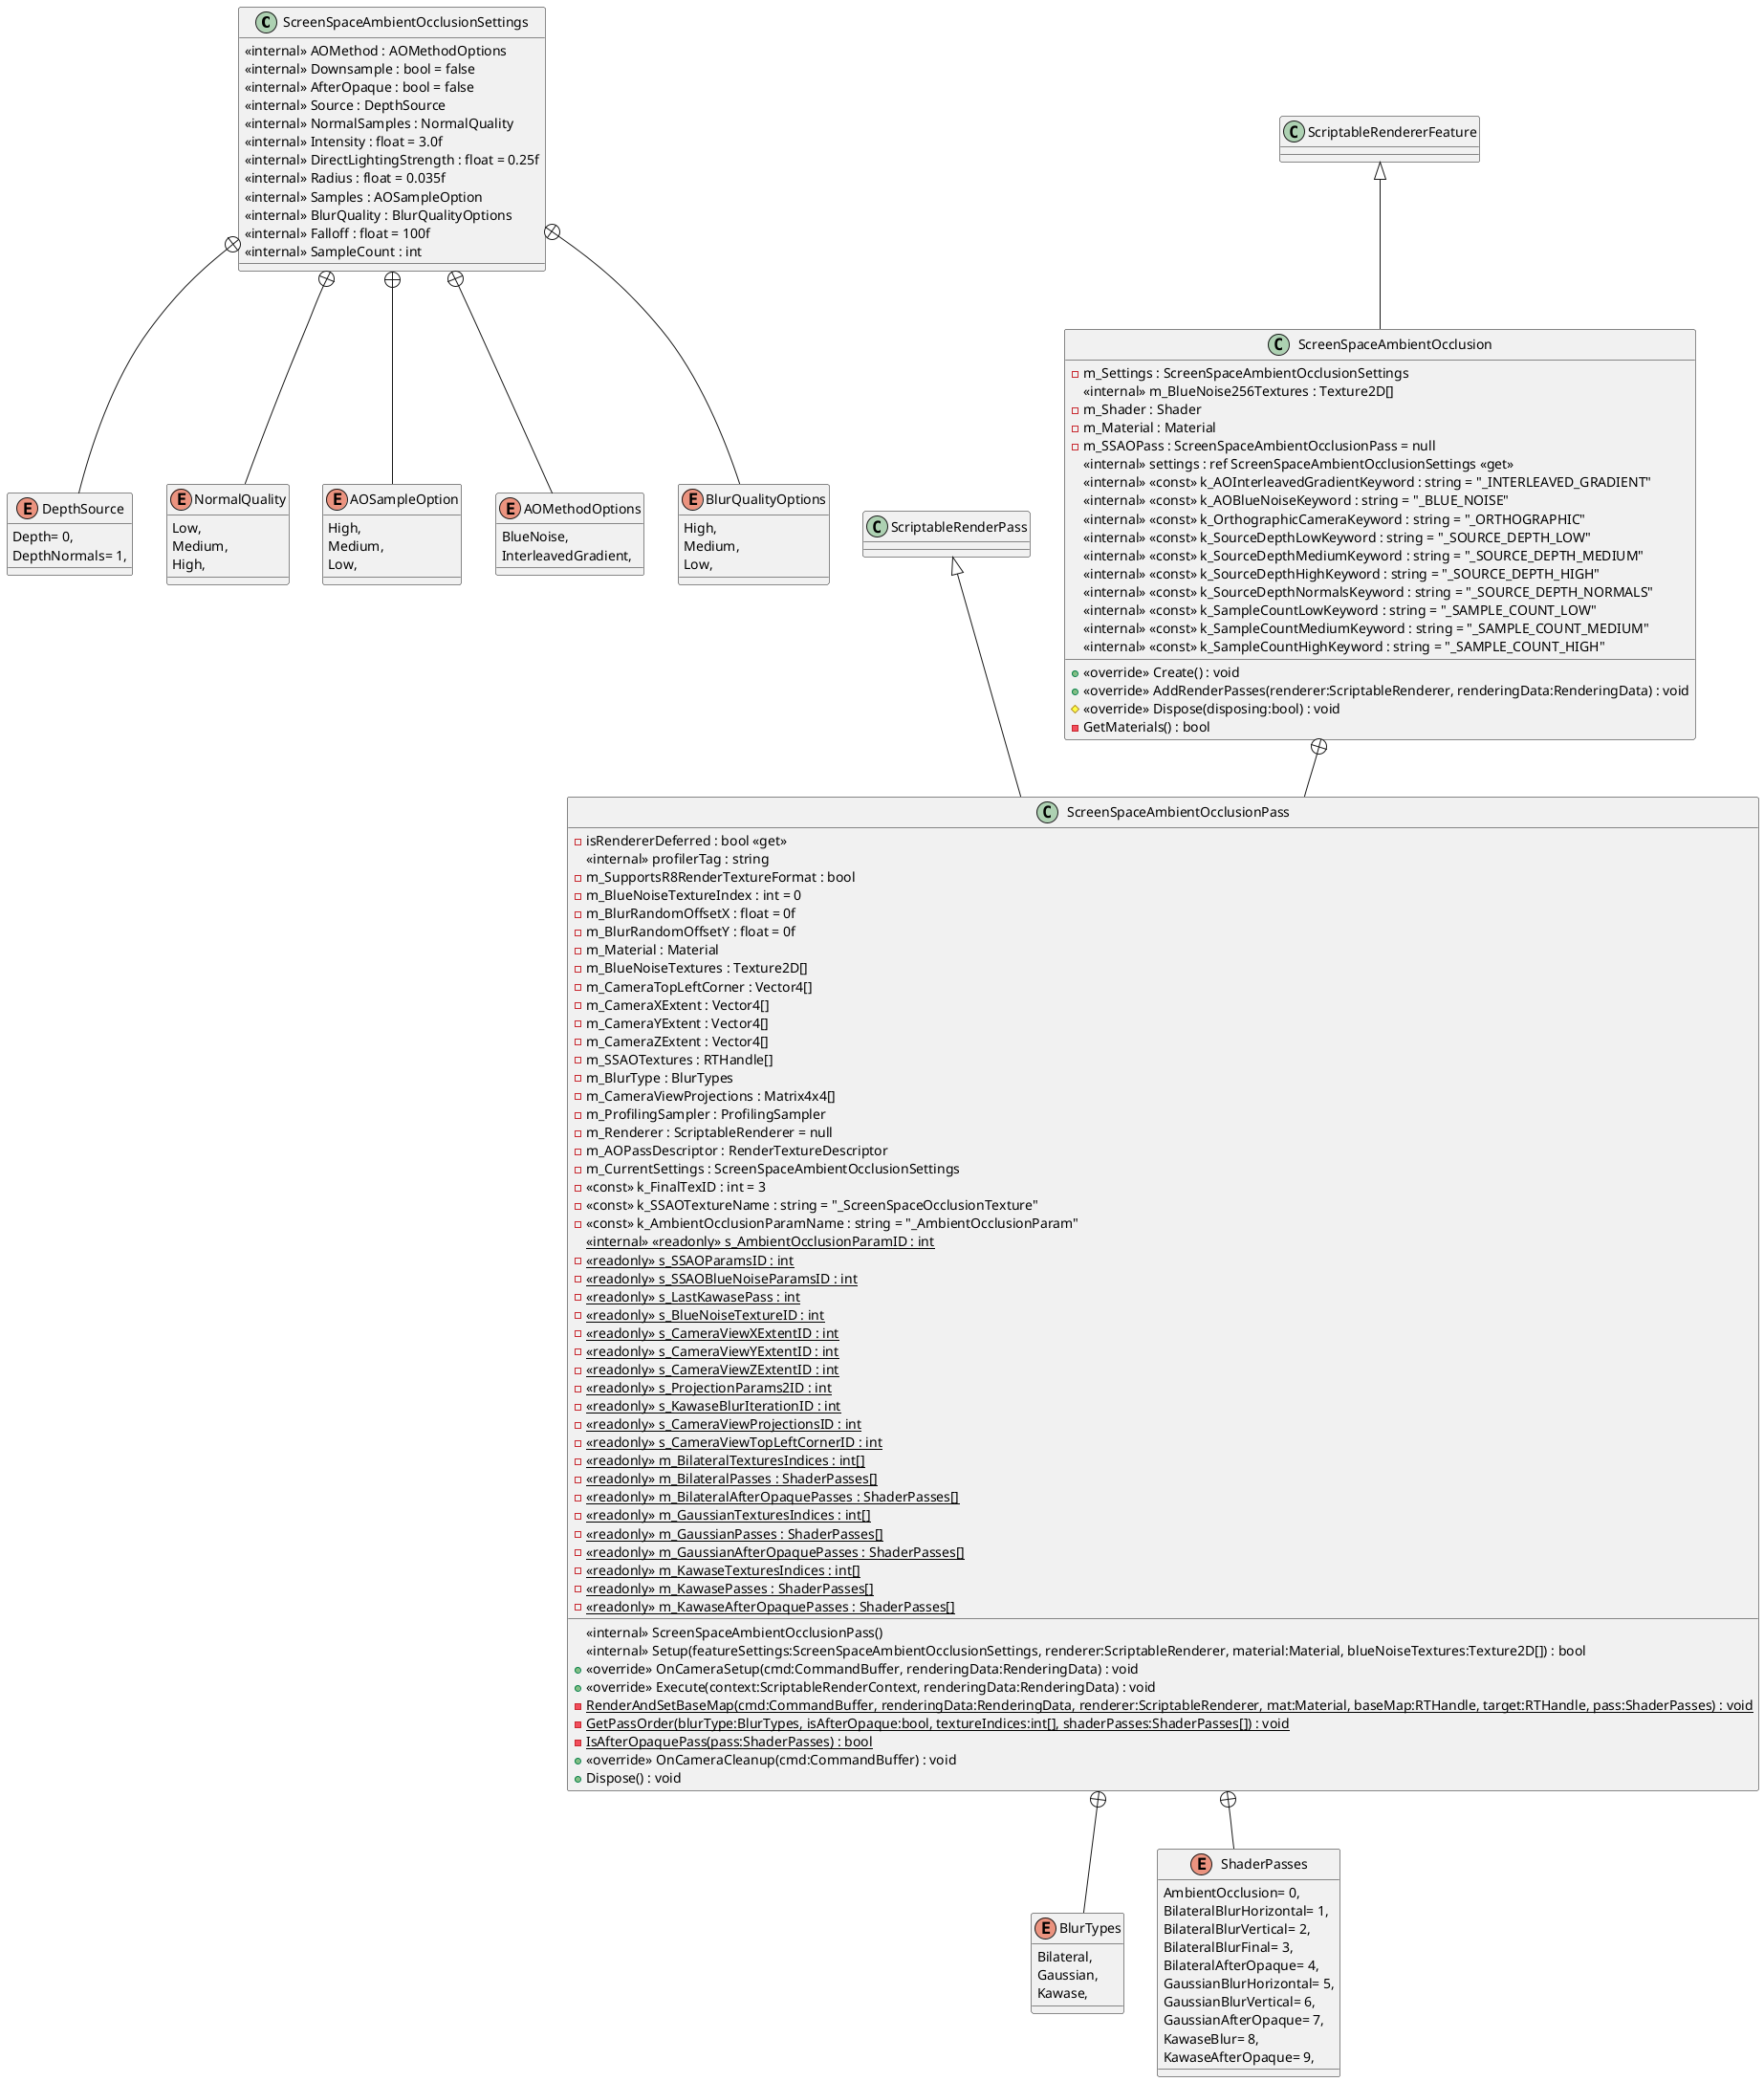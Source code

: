 @startuml
class ScreenSpaceAmbientOcclusionSettings {
    <<internal>> AOMethod : AOMethodOptions
    <<internal>> Downsample : bool = false
    <<internal>> AfterOpaque : bool = false
    <<internal>> Source : DepthSource
    <<internal>> NormalSamples : NormalQuality
    <<internal>> Intensity : float = 3.0f
    <<internal>> DirectLightingStrength : float = 0.25f
    <<internal>> Radius : float = 0.035f
    <<internal>> Samples : AOSampleOption
    <<internal>> BlurQuality : BlurQualityOptions
    <<internal>> Falloff : float = 100f
    <<internal>> SampleCount : int
}
class ScreenSpaceAmbientOcclusion {
    - m_Settings : ScreenSpaceAmbientOcclusionSettings
    <<internal>> m_BlueNoise256Textures : Texture2D[]
    - m_Shader : Shader
    - m_Material : Material
    - m_SSAOPass : ScreenSpaceAmbientOcclusionPass = null
    <<internal>> settings : ref ScreenSpaceAmbientOcclusionSettings <<get>>
    <<internal>> <<const>> k_AOInterleavedGradientKeyword : string = "_INTERLEAVED_GRADIENT"
    <<internal>> <<const>> k_AOBlueNoiseKeyword : string = "_BLUE_NOISE"
    <<internal>> <<const>> k_OrthographicCameraKeyword : string = "_ORTHOGRAPHIC"
    <<internal>> <<const>> k_SourceDepthLowKeyword : string = "_SOURCE_DEPTH_LOW"
    <<internal>> <<const>> k_SourceDepthMediumKeyword : string = "_SOURCE_DEPTH_MEDIUM"
    <<internal>> <<const>> k_SourceDepthHighKeyword : string = "_SOURCE_DEPTH_HIGH"
    <<internal>> <<const>> k_SourceDepthNormalsKeyword : string = "_SOURCE_DEPTH_NORMALS"
    <<internal>> <<const>> k_SampleCountLowKeyword : string = "_SAMPLE_COUNT_LOW"
    <<internal>> <<const>> k_SampleCountMediumKeyword : string = "_SAMPLE_COUNT_MEDIUM"
    <<internal>> <<const>> k_SampleCountHighKeyword : string = "_SAMPLE_COUNT_HIGH"
    + <<override>> Create() : void
    + <<override>> AddRenderPasses(renderer:ScriptableRenderer, renderingData:RenderingData) : void
    # <<override>> Dispose(disposing:bool) : void
    - GetMaterials() : bool
}
enum DepthSource {
    Depth= 0,
    DepthNormals= 1,
}
enum NormalQuality {
    Low,
    Medium,
    High,
}
enum AOSampleOption {
    High,
    Medium,
    Low,
}
enum AOMethodOptions {
    BlueNoise,
    InterleavedGradient,
}
enum BlurQualityOptions {
    High,
    Medium,
    Low,
}
class ScreenSpaceAmbientOcclusionPass {
    - isRendererDeferred : bool <<get>>
    <<internal>> profilerTag : string
    - m_SupportsR8RenderTextureFormat : bool
    - m_BlueNoiseTextureIndex : int = 0
    - m_BlurRandomOffsetX : float = 0f
    - m_BlurRandomOffsetY : float = 0f
    - m_Material : Material
    - m_BlueNoiseTextures : Texture2D[]
    - m_CameraTopLeftCorner : Vector4[]
    - m_CameraXExtent : Vector4[]
    - m_CameraYExtent : Vector4[]
    - m_CameraZExtent : Vector4[]
    - m_SSAOTextures : RTHandle[]
    - m_BlurType : BlurTypes
    - m_CameraViewProjections : Matrix4x4[]
    - m_ProfilingSampler : ProfilingSampler
    - m_Renderer : ScriptableRenderer = null
    - m_AOPassDescriptor : RenderTextureDescriptor
    - m_CurrentSettings : ScreenSpaceAmbientOcclusionSettings
    - <<const>> k_FinalTexID : int = 3
    - <<const>> k_SSAOTextureName : string = "_ScreenSpaceOcclusionTexture"
    - <<const>> k_AmbientOcclusionParamName : string = "_AmbientOcclusionParam"
    <<internal>> {static} <<readonly>> s_AmbientOcclusionParamID : int
    - {static} <<readonly>> s_SSAOParamsID : int
    - {static} <<readonly>> s_SSAOBlueNoiseParamsID : int
    - {static} <<readonly>> s_LastKawasePass : int
    - {static} <<readonly>> s_BlueNoiseTextureID : int
    - {static} <<readonly>> s_CameraViewXExtentID : int
    - {static} <<readonly>> s_CameraViewYExtentID : int
    - {static} <<readonly>> s_CameraViewZExtentID : int
    - {static} <<readonly>> s_ProjectionParams2ID : int
    - {static} <<readonly>> s_KawaseBlurIterationID : int
    - {static} <<readonly>> s_CameraViewProjectionsID : int
    - {static} <<readonly>> s_CameraViewTopLeftCornerID : int
    - {static} <<readonly>> m_BilateralTexturesIndices : int[]
    - {static} <<readonly>> m_BilateralPasses : ShaderPasses[]
    - {static} <<readonly>> m_BilateralAfterOpaquePasses : ShaderPasses[]
    - {static} <<readonly>> m_GaussianTexturesIndices : int[]
    - {static} <<readonly>> m_GaussianPasses : ShaderPasses[]
    - {static} <<readonly>> m_GaussianAfterOpaquePasses : ShaderPasses[]
    - {static} <<readonly>> m_KawaseTexturesIndices : int[]
    - {static} <<readonly>> m_KawasePasses : ShaderPasses[]
    - {static} <<readonly>> m_KawaseAfterOpaquePasses : ShaderPasses[]
    <<internal>> ScreenSpaceAmbientOcclusionPass()
    <<internal>> Setup(featureSettings:ScreenSpaceAmbientOcclusionSettings, renderer:ScriptableRenderer, material:Material, blueNoiseTextures:Texture2D[]) : bool
    + <<override>> OnCameraSetup(cmd:CommandBuffer, renderingData:RenderingData) : void
    + <<override>> Execute(context:ScriptableRenderContext, renderingData:RenderingData) : void
    - {static} RenderAndSetBaseMap(cmd:CommandBuffer, renderingData:RenderingData, renderer:ScriptableRenderer, mat:Material, baseMap:RTHandle, target:RTHandle, pass:ShaderPasses) : void
    - {static} GetPassOrder(blurType:BlurTypes, isAfterOpaque:bool, textureIndices:int[], shaderPasses:ShaderPasses[]) : void
    - {static} IsAfterOpaquePass(pass:ShaderPasses) : bool
    + <<override>> OnCameraCleanup(cmd:CommandBuffer) : void
    + Dispose() : void
}
enum BlurTypes {
    Bilateral,
    Gaussian,
    Kawase,
}
enum ShaderPasses {
    AmbientOcclusion= 0,
    BilateralBlurHorizontal= 1,
    BilateralBlurVertical= 2,
    BilateralBlurFinal= 3,
    BilateralAfterOpaque= 4,
    GaussianBlurHorizontal= 5,
    GaussianBlurVertical= 6,
    GaussianAfterOpaque= 7,
    KawaseBlur= 8,
    KawaseAfterOpaque= 9,
}
ScriptableRendererFeature <|-- ScreenSpaceAmbientOcclusion
ScreenSpaceAmbientOcclusionSettings +-- DepthSource
ScreenSpaceAmbientOcclusionSettings +-- NormalQuality
ScreenSpaceAmbientOcclusionSettings +-- AOSampleOption
ScreenSpaceAmbientOcclusionSettings +-- AOMethodOptions
ScreenSpaceAmbientOcclusionSettings +-- BlurQualityOptions
ScreenSpaceAmbientOcclusion +-- ScreenSpaceAmbientOcclusionPass
ScriptableRenderPass <|-- ScreenSpaceAmbientOcclusionPass
ScreenSpaceAmbientOcclusionPass +-- BlurTypes
ScreenSpaceAmbientOcclusionPass +-- ShaderPasses
@enduml
